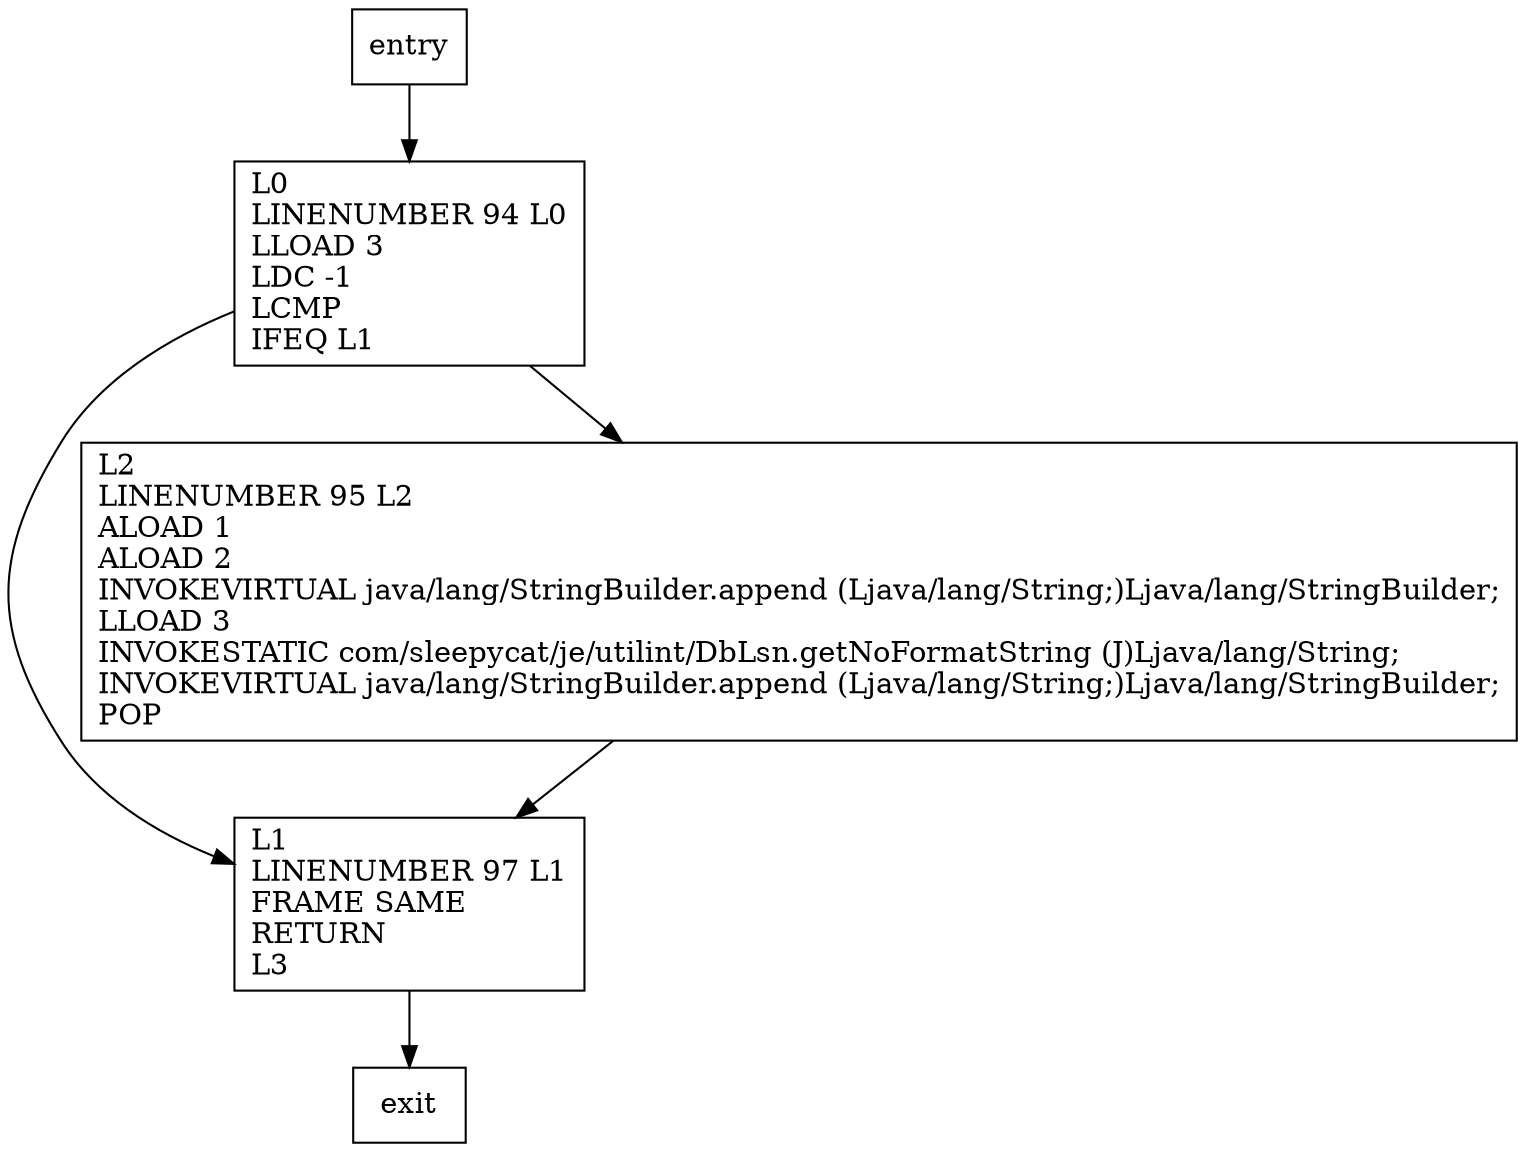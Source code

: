 digraph appendLsn {
node [shape=record];
396734075 [label="L1\lLINENUMBER 97 L1\lFRAME SAME\lRETURN\lL3\l"];
154003348 [label="L0\lLINENUMBER 94 L0\lLLOAD 3\lLDC -1\lLCMP\lIFEQ L1\l"];
1542262772 [label="L2\lLINENUMBER 95 L2\lALOAD 1\lALOAD 2\lINVOKEVIRTUAL java/lang/StringBuilder.append (Ljava/lang/String;)Ljava/lang/StringBuilder;\lLLOAD 3\lINVOKESTATIC com/sleepycat/je/utilint/DbLsn.getNoFormatString (J)Ljava/lang/String;\lINVOKEVIRTUAL java/lang/StringBuilder.append (Ljava/lang/String;)Ljava/lang/StringBuilder;\lPOP\l"];
entry;
exit;
entry -> 154003348;
396734075 -> exit;
154003348 -> 396734075;
154003348 -> 1542262772;
1542262772 -> 396734075;
}
